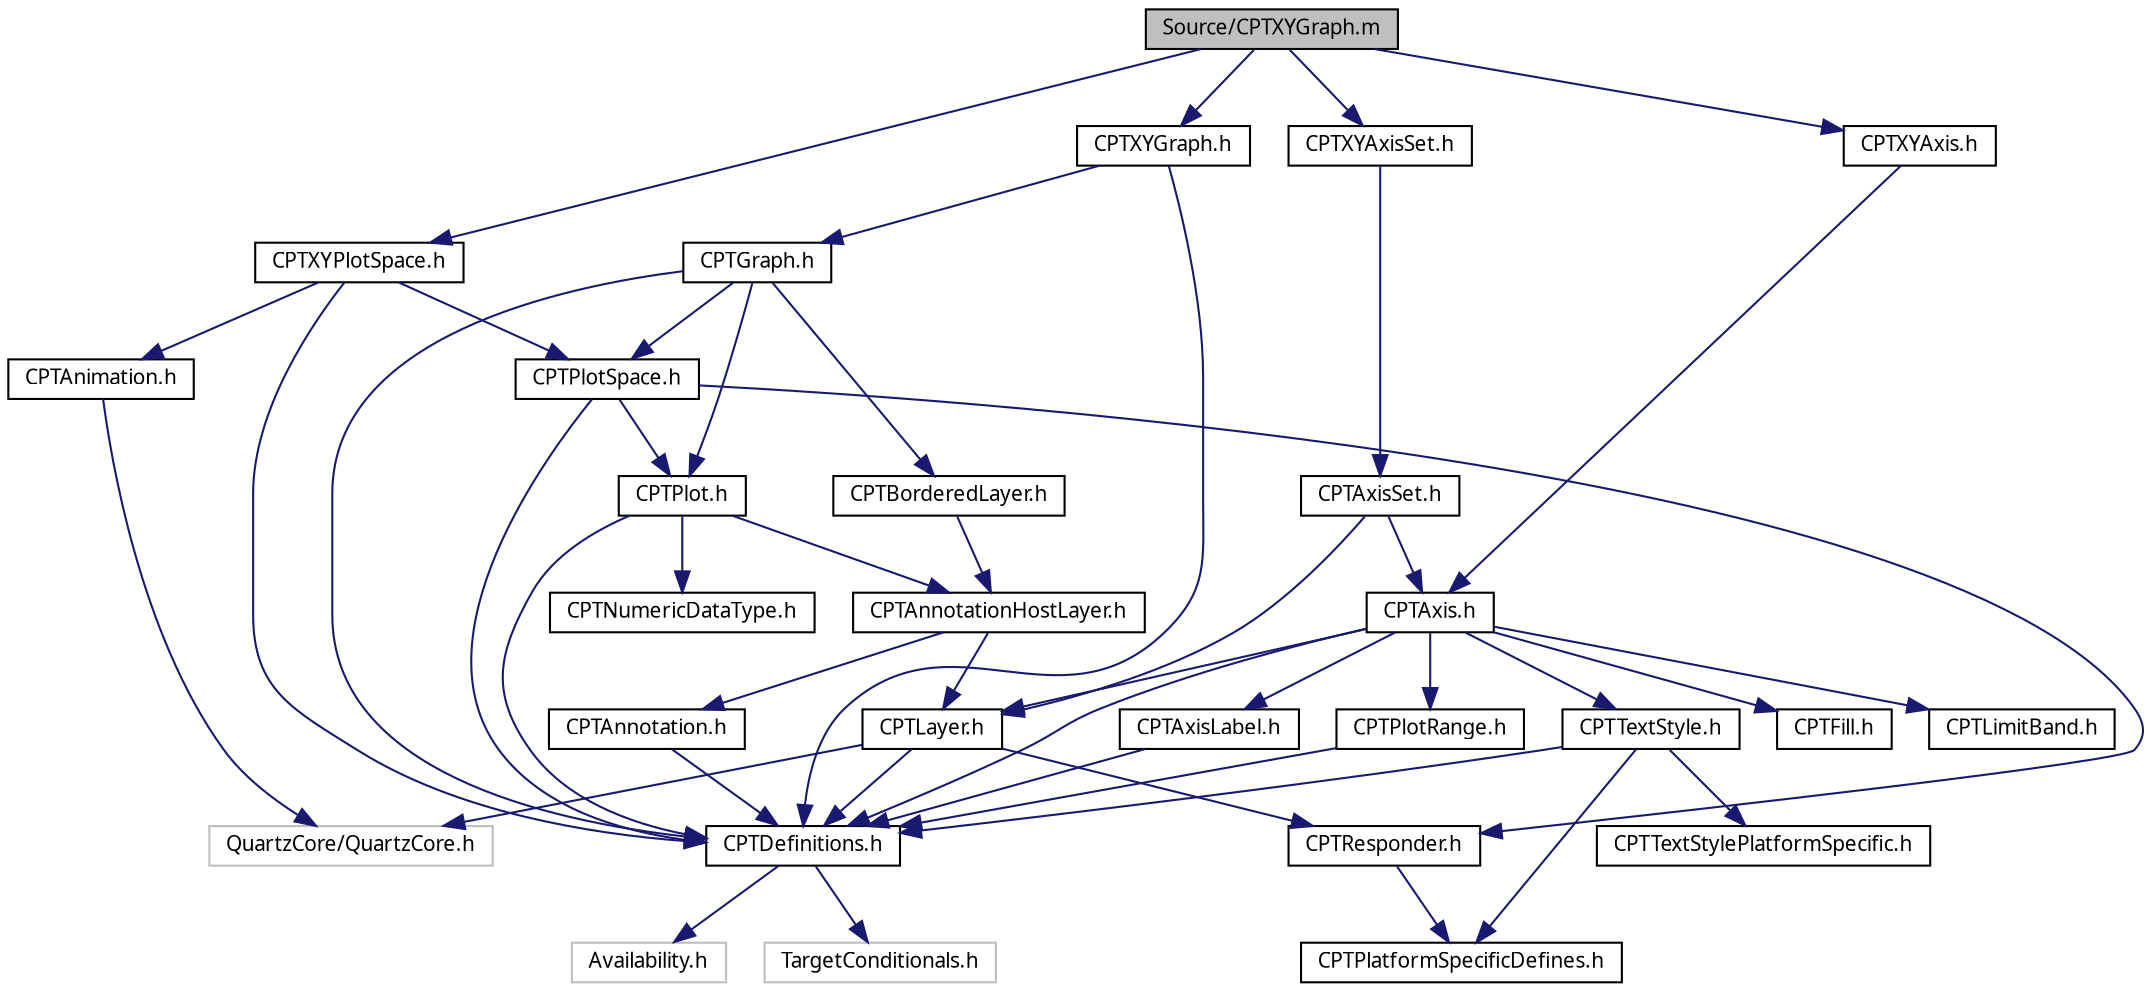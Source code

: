 digraph "Source/CPTXYGraph.m"
{
 // LATEX_PDF_SIZE
  bgcolor="transparent";
  edge [fontname="Lucinda Grande",fontsize="10",labelfontname="Lucinda Grande",labelfontsize="10"];
  node [fontname="Lucinda Grande",fontsize="10",shape=record];
  Node1 [label="Source/CPTXYGraph.m",height=0.2,width=0.4,color="black", fillcolor="grey75", style="filled", fontcolor="black",tooltip=" "];
  Node1 -> Node2 [color="midnightblue",fontsize="10",style="solid",fontname="Lucinda Grande"];
  Node2 [label="CPTXYGraph.h",height=0.2,width=0.4,color="black",URL="$_c_p_t_x_y_graph_8h.html",tooltip=" "];
  Node2 -> Node3 [color="midnightblue",fontsize="10",style="solid",fontname="Lucinda Grande"];
  Node3 [label="CPTDefinitions.h",height=0.2,width=0.4,color="black",URL="$_c_p_t_definitions_8h.html",tooltip=" "];
  Node3 -> Node4 [color="midnightblue",fontsize="10",style="solid",fontname="Lucinda Grande"];
  Node4 [label="TargetConditionals.h",height=0.2,width=0.4,color="grey75",tooltip=" "];
  Node3 -> Node5 [color="midnightblue",fontsize="10",style="solid",fontname="Lucinda Grande"];
  Node5 [label="Availability.h",height=0.2,width=0.4,color="grey75",tooltip=" "];
  Node2 -> Node6 [color="midnightblue",fontsize="10",style="solid",fontname="Lucinda Grande"];
  Node6 [label="CPTGraph.h",height=0.2,width=0.4,color="black",URL="$_c_p_t_graph_8h.html",tooltip=" "];
  Node6 -> Node7 [color="midnightblue",fontsize="10",style="solid",fontname="Lucinda Grande"];
  Node7 [label="CPTBorderedLayer.h",height=0.2,width=0.4,color="black",URL="$_c_p_t_bordered_layer_8h.html",tooltip=" "];
  Node7 -> Node8 [color="midnightblue",fontsize="10",style="solid",fontname="Lucinda Grande"];
  Node8 [label="CPTAnnotationHostLayer.h",height=0.2,width=0.4,color="black",URL="$_c_p_t_annotation_host_layer_8h.html",tooltip=" "];
  Node8 -> Node9 [color="midnightblue",fontsize="10",style="solid",fontname="Lucinda Grande"];
  Node9 [label="CPTLayer.h",height=0.2,width=0.4,color="black",URL="$_c_p_t_layer_8h.html",tooltip=" "];
  Node9 -> Node10 [color="midnightblue",fontsize="10",style="solid",fontname="Lucinda Grande"];
  Node10 [label="CPTResponder.h",height=0.2,width=0.4,color="black",URL="$_c_p_t_responder_8h.html",tooltip=" "];
  Node10 -> Node11 [color="midnightblue",fontsize="10",style="solid",fontname="Lucinda Grande"];
  Node11 [label="CPTPlatformSpecificDefines.h",height=0.2,width=0.4,color="black",URL="$_c_p_t_platform_specific_defines_8h.html",tooltip=" "];
  Node9 -> Node12 [color="midnightblue",fontsize="10",style="solid",fontname="Lucinda Grande"];
  Node12 [label="QuartzCore/QuartzCore.h",height=0.2,width=0.4,color="grey75",tooltip=" "];
  Node9 -> Node3 [color="midnightblue",fontsize="10",style="solid",fontname="Lucinda Grande"];
  Node8 -> Node13 [color="midnightblue",fontsize="10",style="solid",fontname="Lucinda Grande"];
  Node13 [label="CPTAnnotation.h",height=0.2,width=0.4,color="black",URL="$_c_p_t_annotation_8h.html",tooltip=" "];
  Node13 -> Node3 [color="midnightblue",fontsize="10",style="solid",fontname="Lucinda Grande"];
  Node6 -> Node3 [color="midnightblue",fontsize="10",style="solid",fontname="Lucinda Grande"];
  Node6 -> Node14 [color="midnightblue",fontsize="10",style="solid",fontname="Lucinda Grande"];
  Node14 [label="CPTPlot.h",height=0.2,width=0.4,color="black",URL="$_c_p_t_plot_8h.html",tooltip=" "];
  Node14 -> Node3 [color="midnightblue",fontsize="10",style="solid",fontname="Lucinda Grande"];
  Node14 -> Node15 [color="midnightblue",fontsize="10",style="solid",fontname="Lucinda Grande"];
  Node15 [label="CPTNumericDataType.h",height=0.2,width=0.4,color="black",URL="$_c_p_t_numeric_data_type_8h.html",tooltip=" "];
  Node14 -> Node8 [color="midnightblue",fontsize="10",style="solid",fontname="Lucinda Grande"];
  Node6 -> Node16 [color="midnightblue",fontsize="10",style="solid",fontname="Lucinda Grande"];
  Node16 [label="CPTPlotSpace.h",height=0.2,width=0.4,color="black",URL="$_c_p_t_plot_space_8h.html",tooltip=" "];
  Node16 -> Node14 [color="midnightblue",fontsize="10",style="solid",fontname="Lucinda Grande"];
  Node16 -> Node10 [color="midnightblue",fontsize="10",style="solid",fontname="Lucinda Grande"];
  Node16 -> Node3 [color="midnightblue",fontsize="10",style="solid",fontname="Lucinda Grande"];
  Node1 -> Node17 [color="midnightblue",fontsize="10",style="solid",fontname="Lucinda Grande"];
  Node17 [label="CPTXYAxis.h",height=0.2,width=0.4,color="black",URL="$_c_p_t_x_y_axis_8h.html",tooltip=" "];
  Node17 -> Node18 [color="midnightblue",fontsize="10",style="solid",fontname="Lucinda Grande"];
  Node18 [label="CPTAxis.h",height=0.2,width=0.4,color="black",URL="$_c_p_t_axis_8h.html",tooltip=" "];
  Node18 -> Node19 [color="midnightblue",fontsize="10",style="solid",fontname="Lucinda Grande"];
  Node19 [label="CPTAxisLabel.h",height=0.2,width=0.4,color="black",URL="$_c_p_t_axis_label_8h.html",tooltip=" "];
  Node19 -> Node3 [color="midnightblue",fontsize="10",style="solid",fontname="Lucinda Grande"];
  Node18 -> Node3 [color="midnightblue",fontsize="10",style="solid",fontname="Lucinda Grande"];
  Node18 -> Node20 [color="midnightblue",fontsize="10",style="solid",fontname="Lucinda Grande"];
  Node20 [label="CPTFill.h",height=0.2,width=0.4,color="black",URL="$_c_p_t_fill_8h.html",tooltip=" "];
  Node18 -> Node9 [color="midnightblue",fontsize="10",style="solid",fontname="Lucinda Grande"];
  Node18 -> Node21 [color="midnightblue",fontsize="10",style="solid",fontname="Lucinda Grande"];
  Node21 [label="CPTLimitBand.h",height=0.2,width=0.4,color="black",URL="$_c_p_t_limit_band_8h.html",tooltip=" "];
  Node18 -> Node22 [color="midnightblue",fontsize="10",style="solid",fontname="Lucinda Grande"];
  Node22 [label="CPTPlotRange.h",height=0.2,width=0.4,color="black",URL="$_c_p_t_plot_range_8h.html",tooltip=" "];
  Node22 -> Node3 [color="midnightblue",fontsize="10",style="solid",fontname="Lucinda Grande"];
  Node18 -> Node23 [color="midnightblue",fontsize="10",style="solid",fontname="Lucinda Grande"];
  Node23 [label="CPTTextStyle.h",height=0.2,width=0.4,color="black",URL="$_c_p_t_text_style_8h.html",tooltip=" "];
  Node23 -> Node11 [color="midnightblue",fontsize="10",style="solid",fontname="Lucinda Grande"];
  Node23 -> Node24 [color="midnightblue",fontsize="10",style="solid",fontname="Lucinda Grande"];
  Node24 [label="CPTTextStylePlatformSpecific.h",height=0.2,width=0.4,color="black",URL="$_c_p_t_text_style_platform_specific_8h.html",tooltip=" "];
  Node23 -> Node3 [color="midnightblue",fontsize="10",style="solid",fontname="Lucinda Grande"];
  Node1 -> Node25 [color="midnightblue",fontsize="10",style="solid",fontname="Lucinda Grande"];
  Node25 [label="CPTXYAxisSet.h",height=0.2,width=0.4,color="black",URL="$_c_p_t_x_y_axis_set_8h.html",tooltip=" "];
  Node25 -> Node26 [color="midnightblue",fontsize="10",style="solid",fontname="Lucinda Grande"];
  Node26 [label="CPTAxisSet.h",height=0.2,width=0.4,color="black",URL="$_c_p_t_axis_set_8h.html",tooltip=" "];
  Node26 -> Node9 [color="midnightblue",fontsize="10",style="solid",fontname="Lucinda Grande"];
  Node26 -> Node18 [color="midnightblue",fontsize="10",style="solid",fontname="Lucinda Grande"];
  Node1 -> Node27 [color="midnightblue",fontsize="10",style="solid",fontname="Lucinda Grande"];
  Node27 [label="CPTXYPlotSpace.h",height=0.2,width=0.4,color="black",URL="$_c_p_t_x_y_plot_space_8h.html",tooltip=" "];
  Node27 -> Node3 [color="midnightblue",fontsize="10",style="solid",fontname="Lucinda Grande"];
  Node27 -> Node16 [color="midnightblue",fontsize="10",style="solid",fontname="Lucinda Grande"];
  Node27 -> Node28 [color="midnightblue",fontsize="10",style="solid",fontname="Lucinda Grande"];
  Node28 [label="CPTAnimation.h",height=0.2,width=0.4,color="black",URL="$_c_p_t_animation_8h.html",tooltip=" "];
  Node28 -> Node12 [color="midnightblue",fontsize="10",style="solid",fontname="Lucinda Grande"];
}
